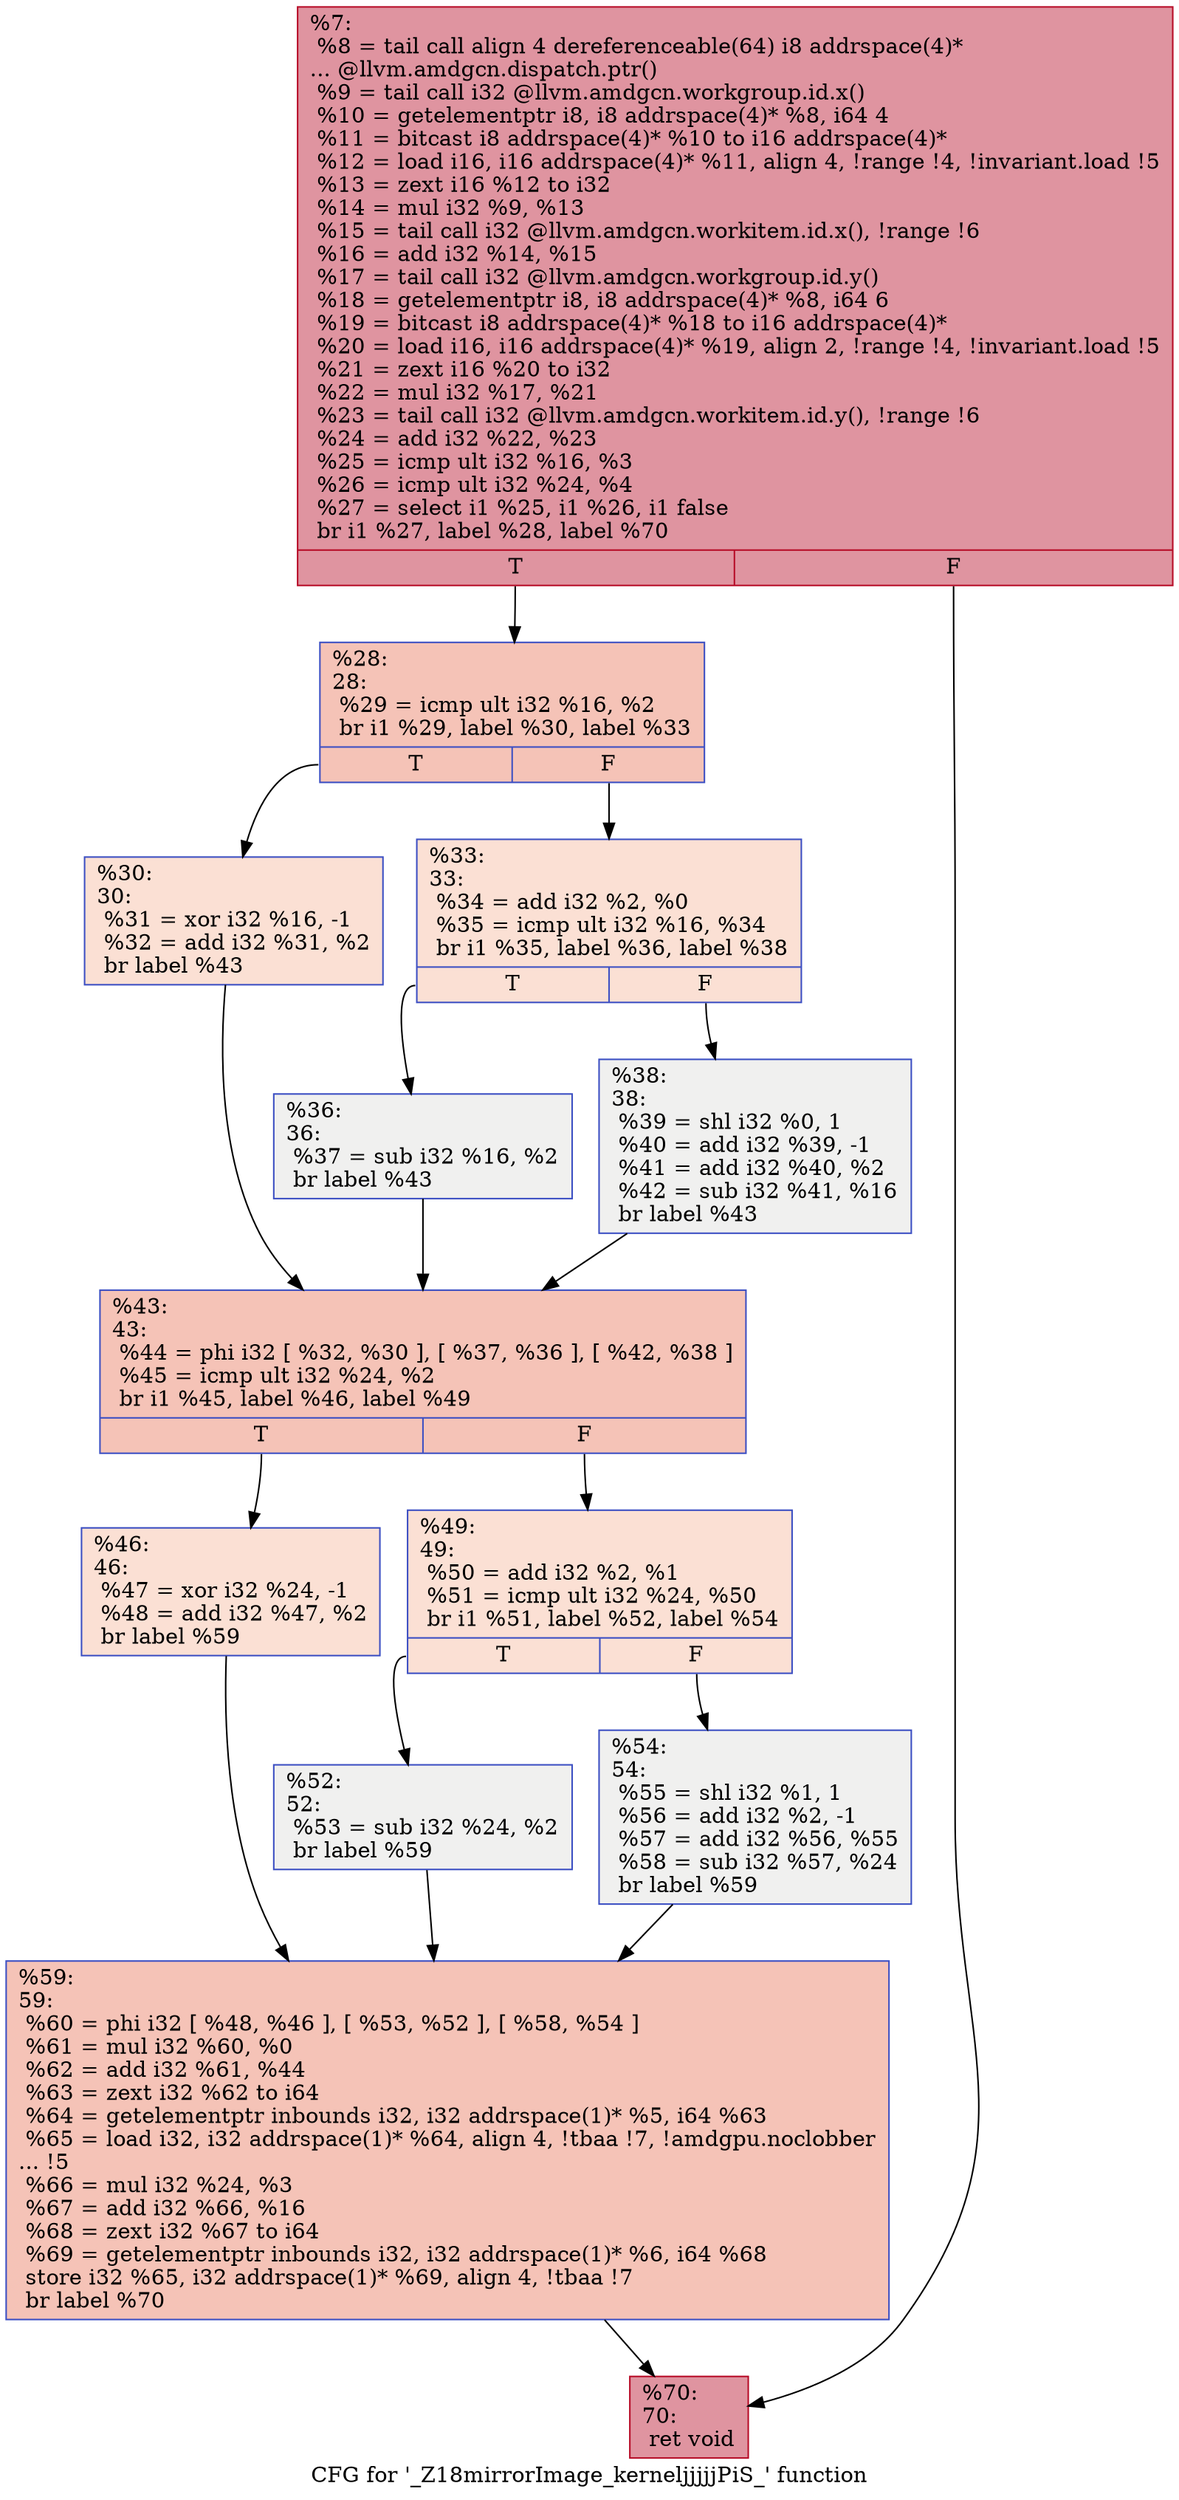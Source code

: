 digraph "CFG for '_Z18mirrorImage_kerneljjjjjPiS_' function" {
	label="CFG for '_Z18mirrorImage_kerneljjjjjPiS_' function";

	Node0x4a96a40 [shape=record,color="#b70d28ff", style=filled, fillcolor="#b70d2870",label="{%7:\l  %8 = tail call align 4 dereferenceable(64) i8 addrspace(4)*\l... @llvm.amdgcn.dispatch.ptr()\l  %9 = tail call i32 @llvm.amdgcn.workgroup.id.x()\l  %10 = getelementptr i8, i8 addrspace(4)* %8, i64 4\l  %11 = bitcast i8 addrspace(4)* %10 to i16 addrspace(4)*\l  %12 = load i16, i16 addrspace(4)* %11, align 4, !range !4, !invariant.load !5\l  %13 = zext i16 %12 to i32\l  %14 = mul i32 %9, %13\l  %15 = tail call i32 @llvm.amdgcn.workitem.id.x(), !range !6\l  %16 = add i32 %14, %15\l  %17 = tail call i32 @llvm.amdgcn.workgroup.id.y()\l  %18 = getelementptr i8, i8 addrspace(4)* %8, i64 6\l  %19 = bitcast i8 addrspace(4)* %18 to i16 addrspace(4)*\l  %20 = load i16, i16 addrspace(4)* %19, align 2, !range !4, !invariant.load !5\l  %21 = zext i16 %20 to i32\l  %22 = mul i32 %17, %21\l  %23 = tail call i32 @llvm.amdgcn.workitem.id.y(), !range !6\l  %24 = add i32 %22, %23\l  %25 = icmp ult i32 %16, %3\l  %26 = icmp ult i32 %24, %4\l  %27 = select i1 %25, i1 %26, i1 false\l  br i1 %27, label %28, label %70\l|{<s0>T|<s1>F}}"];
	Node0x4a96a40:s0 -> Node0x4a9a490;
	Node0x4a96a40:s1 -> Node0x4a9a520;
	Node0x4a9a490 [shape=record,color="#3d50c3ff", style=filled, fillcolor="#e8765c70",label="{%28:\l28:                                               \l  %29 = icmp ult i32 %16, %2\l  br i1 %29, label %30, label %33\l|{<s0>T|<s1>F}}"];
	Node0x4a9a490:s0 -> Node0x4a9a6f0;
	Node0x4a9a490:s1 -> Node0x4a9a740;
	Node0x4a9a6f0 [shape=record,color="#3d50c3ff", style=filled, fillcolor="#f7b99e70",label="{%30:\l30:                                               \l  %31 = xor i32 %16, -1\l  %32 = add i32 %31, %2\l  br label %43\l}"];
	Node0x4a9a6f0 -> Node0x4a98860;
	Node0x4a9a740 [shape=record,color="#3d50c3ff", style=filled, fillcolor="#f7b99e70",label="{%33:\l33:                                               \l  %34 = add i32 %2, %0\l  %35 = icmp ult i32 %16, %34\l  br i1 %35, label %36, label %38\l|{<s0>T|<s1>F}}"];
	Node0x4a9a740:s0 -> Node0x4a98920;
	Node0x4a9a740:s1 -> Node0x4a9ad00;
	Node0x4a98920 [shape=record,color="#3d50c3ff", style=filled, fillcolor="#dedcdb70",label="{%36:\l36:                                               \l  %37 = sub i32 %16, %2\l  br label %43\l}"];
	Node0x4a98920 -> Node0x4a98860;
	Node0x4a9ad00 [shape=record,color="#3d50c3ff", style=filled, fillcolor="#dedcdb70",label="{%38:\l38:                                               \l  %39 = shl i32 %0, 1\l  %40 = add i32 %39, -1\l  %41 = add i32 %40, %2\l  %42 = sub i32 %41, %16\l  br label %43\l}"];
	Node0x4a9ad00 -> Node0x4a98860;
	Node0x4a98860 [shape=record,color="#3d50c3ff", style=filled, fillcolor="#e8765c70",label="{%43:\l43:                                               \l  %44 = phi i32 [ %32, %30 ], [ %37, %36 ], [ %42, %38 ]\l  %45 = icmp ult i32 %24, %2\l  br i1 %45, label %46, label %49\l|{<s0>T|<s1>F}}"];
	Node0x4a98860:s0 -> Node0x4a9b380;
	Node0x4a98860:s1 -> Node0x4a9b3d0;
	Node0x4a9b380 [shape=record,color="#3d50c3ff", style=filled, fillcolor="#f7b99e70",label="{%46:\l46:                                               \l  %47 = xor i32 %24, -1\l  %48 = add i32 %47, %2\l  br label %59\l}"];
	Node0x4a9b380 -> Node0x4a9b5f0;
	Node0x4a9b3d0 [shape=record,color="#3d50c3ff", style=filled, fillcolor="#f7b99e70",label="{%49:\l49:                                               \l  %50 = add i32 %2, %1\l  %51 = icmp ult i32 %24, %50\l  br i1 %51, label %52, label %54\l|{<s0>T|<s1>F}}"];
	Node0x4a9b3d0:s0 -> Node0x4a9b7d0;
	Node0x4a9b3d0:s1 -> Node0x4a9b820;
	Node0x4a9b7d0 [shape=record,color="#3d50c3ff", style=filled, fillcolor="#dedcdb70",label="{%52:\l52:                                               \l  %53 = sub i32 %24, %2\l  br label %59\l}"];
	Node0x4a9b7d0 -> Node0x4a9b5f0;
	Node0x4a9b820 [shape=record,color="#3d50c3ff", style=filled, fillcolor="#dedcdb70",label="{%54:\l54:                                               \l  %55 = shl i32 %1, 1\l  %56 = add i32 %2, -1\l  %57 = add i32 %56, %55\l  %58 = sub i32 %57, %24\l  br label %59\l}"];
	Node0x4a9b820 -> Node0x4a9b5f0;
	Node0x4a9b5f0 [shape=record,color="#3d50c3ff", style=filled, fillcolor="#e8765c70",label="{%59:\l59:                                               \l  %60 = phi i32 [ %48, %46 ], [ %53, %52 ], [ %58, %54 ]\l  %61 = mul i32 %60, %0\l  %62 = add i32 %61, %44\l  %63 = zext i32 %62 to i64\l  %64 = getelementptr inbounds i32, i32 addrspace(1)* %5, i64 %63\l  %65 = load i32, i32 addrspace(1)* %64, align 4, !tbaa !7, !amdgpu.noclobber\l... !5\l  %66 = mul i32 %24, %3\l  %67 = add i32 %66, %16\l  %68 = zext i32 %67 to i64\l  %69 = getelementptr inbounds i32, i32 addrspace(1)* %6, i64 %68\l  store i32 %65, i32 addrspace(1)* %69, align 4, !tbaa !7\l  br label %70\l}"];
	Node0x4a9b5f0 -> Node0x4a9a520;
	Node0x4a9a520 [shape=record,color="#b70d28ff", style=filled, fillcolor="#b70d2870",label="{%70:\l70:                                               \l  ret void\l}"];
}
